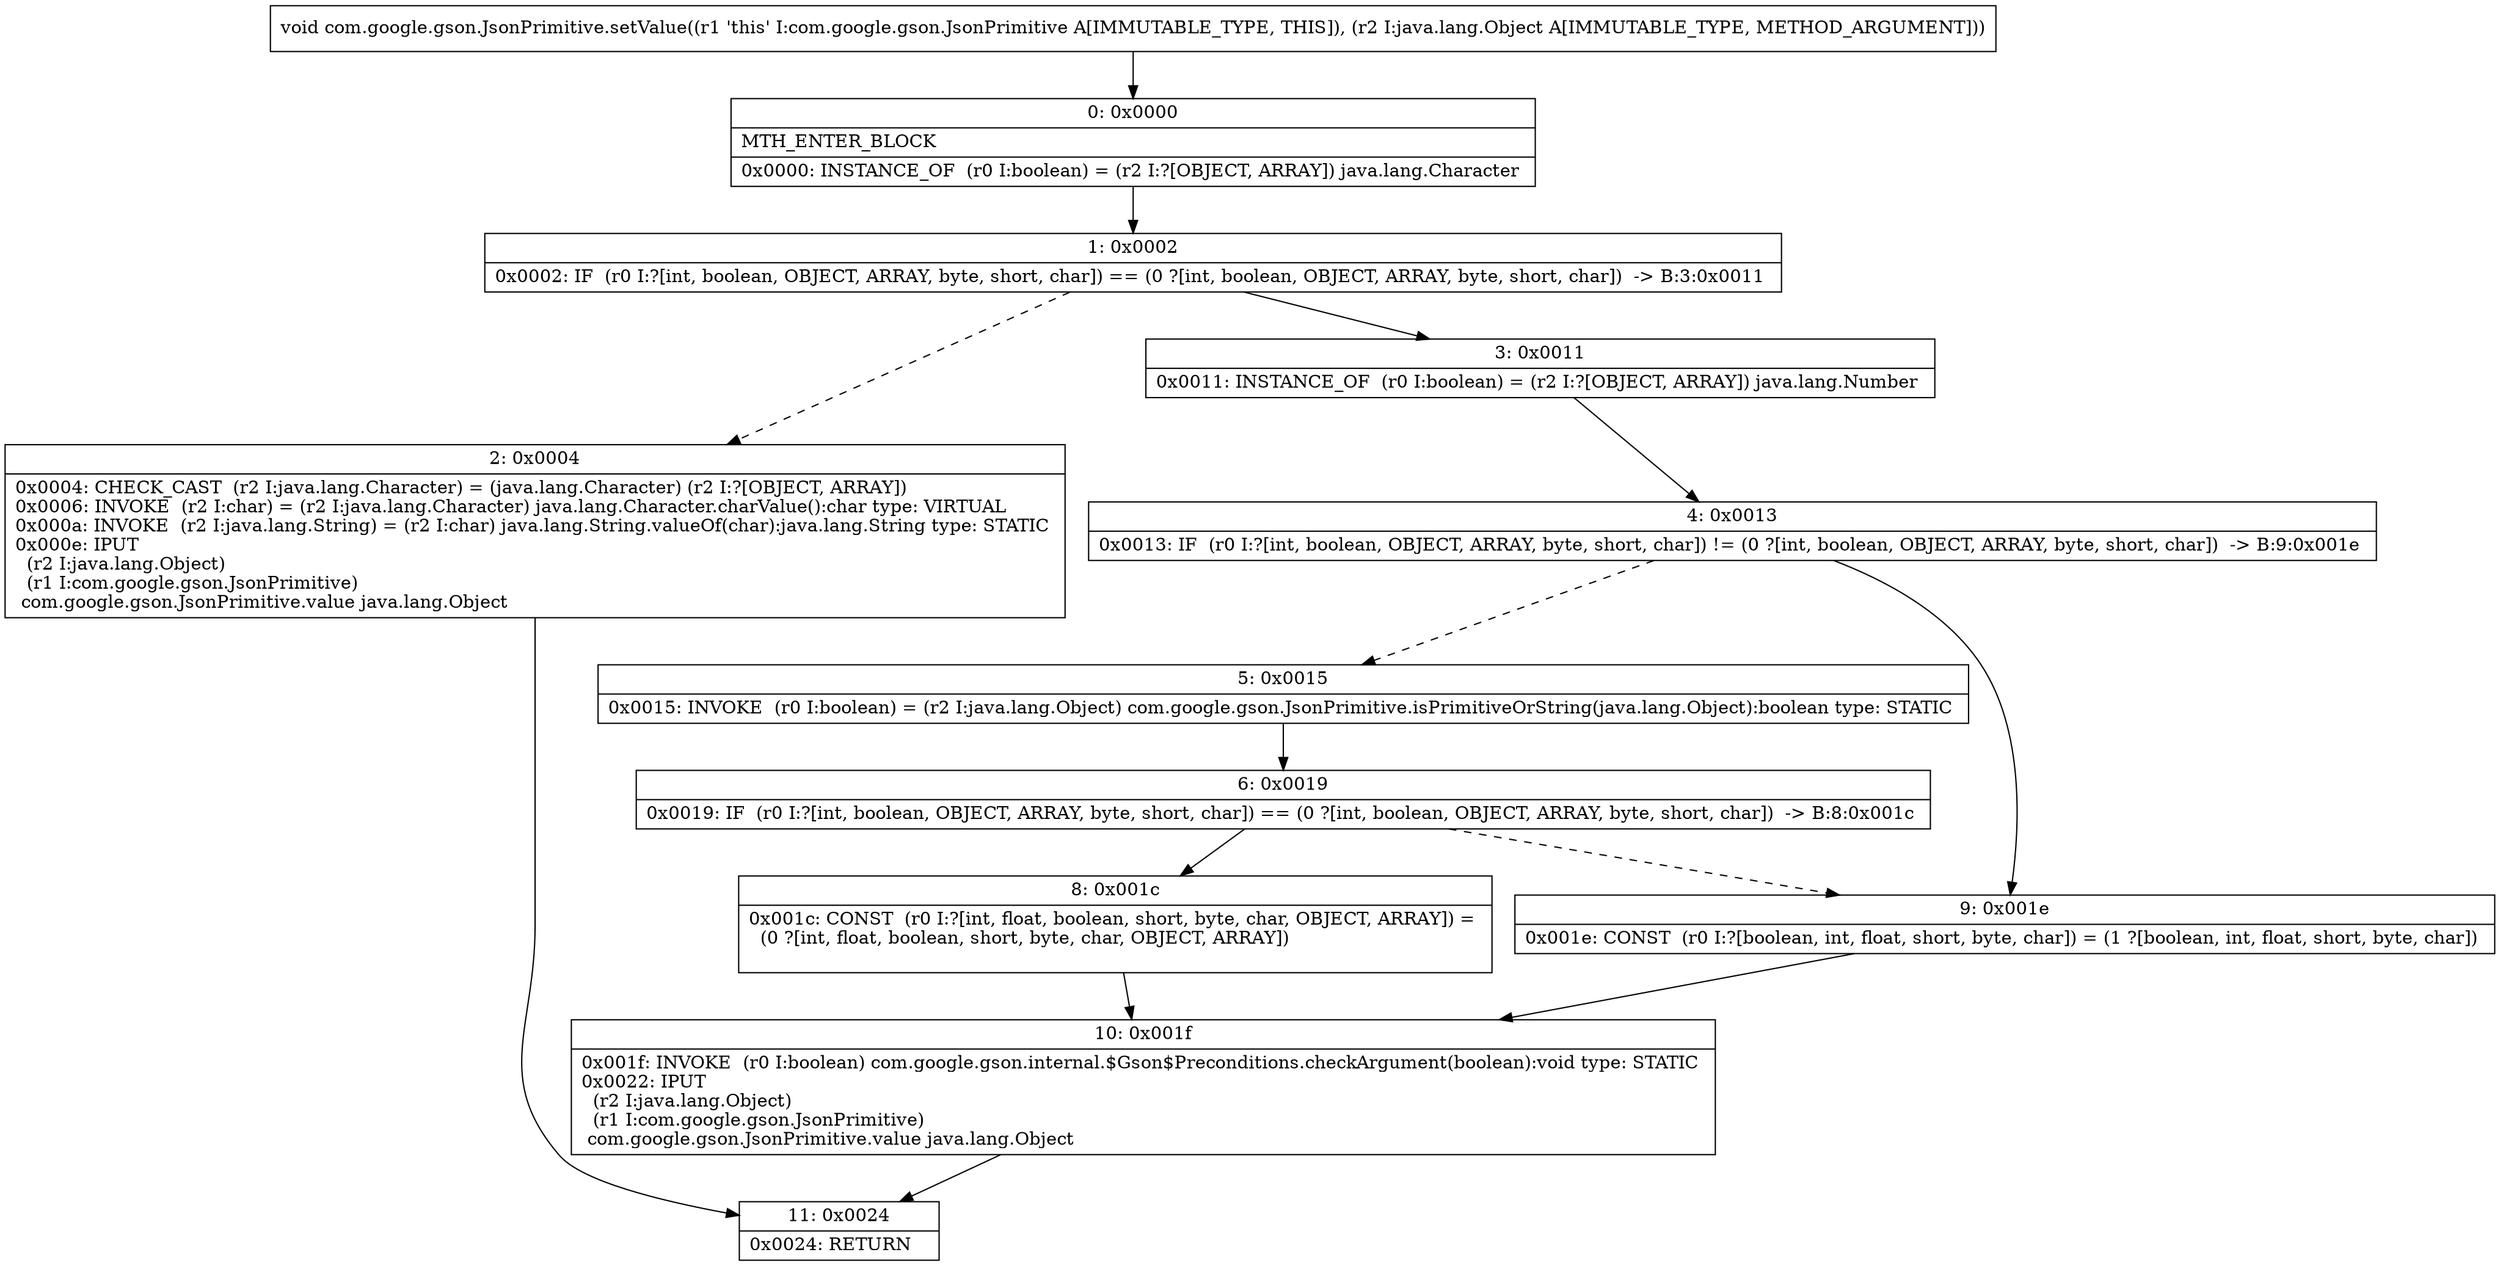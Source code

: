 digraph "CFG forcom.google.gson.JsonPrimitive.setValue(Ljava\/lang\/Object;)V" {
Node_0 [shape=record,label="{0\:\ 0x0000|MTH_ENTER_BLOCK\l|0x0000: INSTANCE_OF  (r0 I:boolean) = (r2 I:?[OBJECT, ARRAY]) java.lang.Character \l}"];
Node_1 [shape=record,label="{1\:\ 0x0002|0x0002: IF  (r0 I:?[int, boolean, OBJECT, ARRAY, byte, short, char]) == (0 ?[int, boolean, OBJECT, ARRAY, byte, short, char])  \-\> B:3:0x0011 \l}"];
Node_2 [shape=record,label="{2\:\ 0x0004|0x0004: CHECK_CAST  (r2 I:java.lang.Character) = (java.lang.Character) (r2 I:?[OBJECT, ARRAY]) \l0x0006: INVOKE  (r2 I:char) = (r2 I:java.lang.Character) java.lang.Character.charValue():char type: VIRTUAL \l0x000a: INVOKE  (r2 I:java.lang.String) = (r2 I:char) java.lang.String.valueOf(char):java.lang.String type: STATIC \l0x000e: IPUT  \l  (r2 I:java.lang.Object)\l  (r1 I:com.google.gson.JsonPrimitive)\l com.google.gson.JsonPrimitive.value java.lang.Object \l}"];
Node_3 [shape=record,label="{3\:\ 0x0011|0x0011: INSTANCE_OF  (r0 I:boolean) = (r2 I:?[OBJECT, ARRAY]) java.lang.Number \l}"];
Node_4 [shape=record,label="{4\:\ 0x0013|0x0013: IF  (r0 I:?[int, boolean, OBJECT, ARRAY, byte, short, char]) != (0 ?[int, boolean, OBJECT, ARRAY, byte, short, char])  \-\> B:9:0x001e \l}"];
Node_5 [shape=record,label="{5\:\ 0x0015|0x0015: INVOKE  (r0 I:boolean) = (r2 I:java.lang.Object) com.google.gson.JsonPrimitive.isPrimitiveOrString(java.lang.Object):boolean type: STATIC \l}"];
Node_6 [shape=record,label="{6\:\ 0x0019|0x0019: IF  (r0 I:?[int, boolean, OBJECT, ARRAY, byte, short, char]) == (0 ?[int, boolean, OBJECT, ARRAY, byte, short, char])  \-\> B:8:0x001c \l}"];
Node_8 [shape=record,label="{8\:\ 0x001c|0x001c: CONST  (r0 I:?[int, float, boolean, short, byte, char, OBJECT, ARRAY]) = \l  (0 ?[int, float, boolean, short, byte, char, OBJECT, ARRAY])\l \l}"];
Node_9 [shape=record,label="{9\:\ 0x001e|0x001e: CONST  (r0 I:?[boolean, int, float, short, byte, char]) = (1 ?[boolean, int, float, short, byte, char]) \l}"];
Node_10 [shape=record,label="{10\:\ 0x001f|0x001f: INVOKE  (r0 I:boolean) com.google.gson.internal.$Gson$Preconditions.checkArgument(boolean):void type: STATIC \l0x0022: IPUT  \l  (r2 I:java.lang.Object)\l  (r1 I:com.google.gson.JsonPrimitive)\l com.google.gson.JsonPrimitive.value java.lang.Object \l}"];
Node_11 [shape=record,label="{11\:\ 0x0024|0x0024: RETURN   \l}"];
MethodNode[shape=record,label="{void com.google.gson.JsonPrimitive.setValue((r1 'this' I:com.google.gson.JsonPrimitive A[IMMUTABLE_TYPE, THIS]), (r2 I:java.lang.Object A[IMMUTABLE_TYPE, METHOD_ARGUMENT])) }"];
MethodNode -> Node_0;
Node_0 -> Node_1;
Node_1 -> Node_2[style=dashed];
Node_1 -> Node_3;
Node_2 -> Node_11;
Node_3 -> Node_4;
Node_4 -> Node_5[style=dashed];
Node_4 -> Node_9;
Node_5 -> Node_6;
Node_6 -> Node_8;
Node_6 -> Node_9[style=dashed];
Node_8 -> Node_10;
Node_9 -> Node_10;
Node_10 -> Node_11;
}


